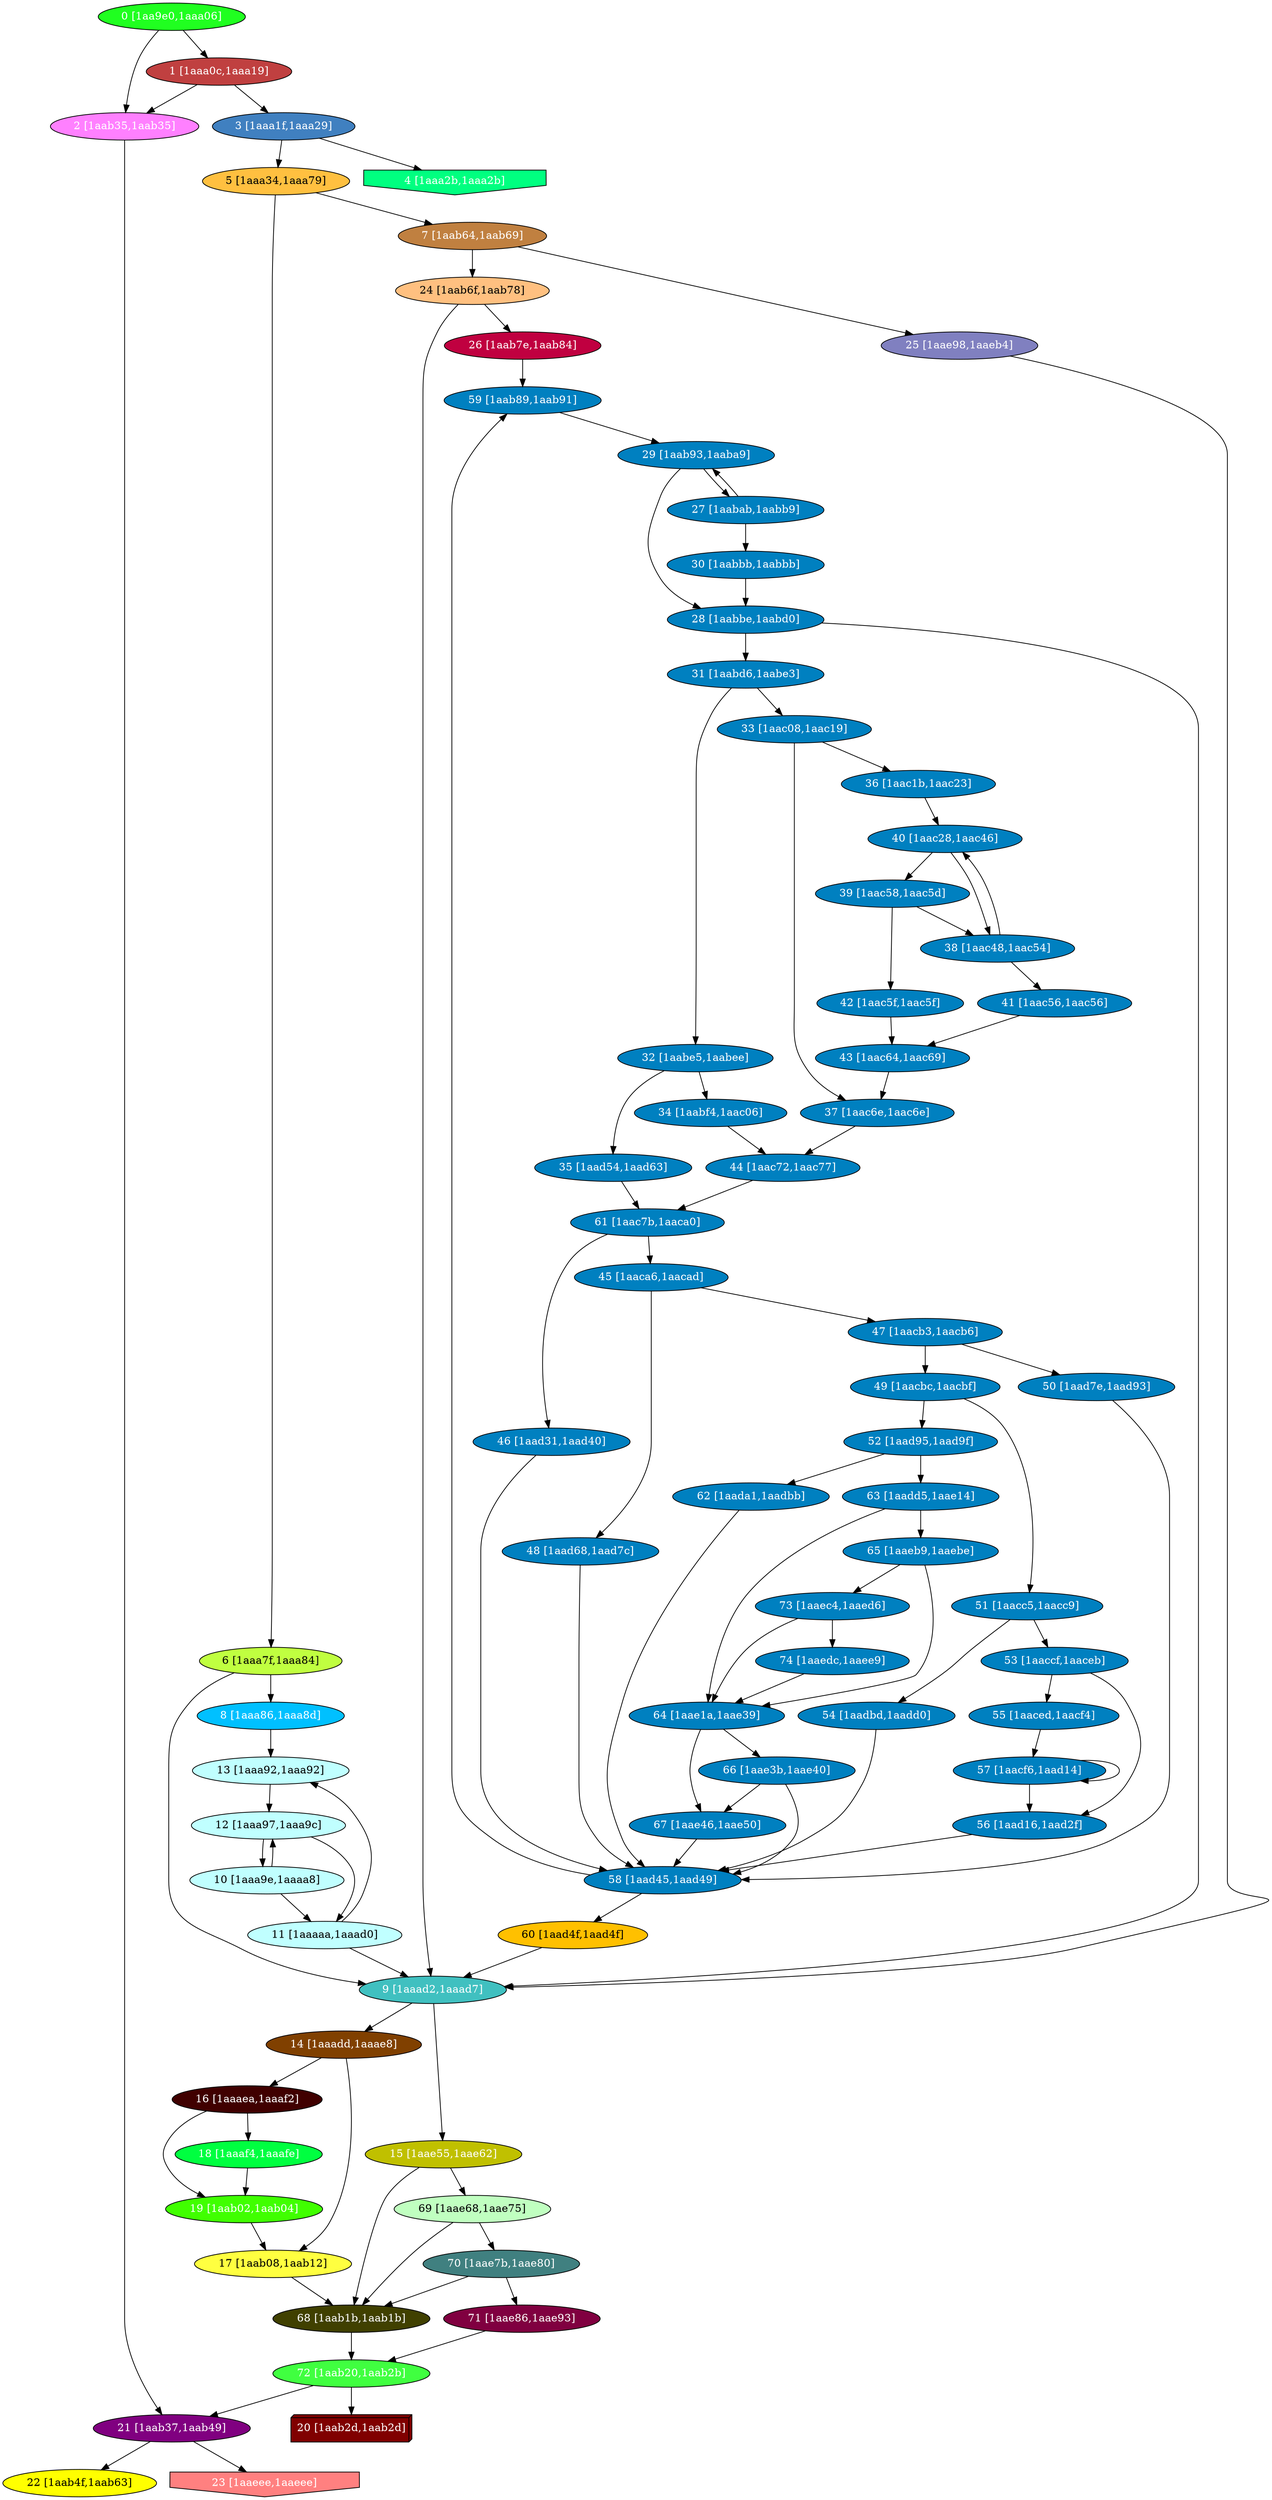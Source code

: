 diGraph libnss3{
	libnss3_0  [style=filled fillcolor="#20FF20" fontcolor="#ffffff" shape=oval label="0 [1aa9e0,1aaa06]"]
	libnss3_1  [style=filled fillcolor="#C04040" fontcolor="#ffffff" shape=oval label="1 [1aaa0c,1aaa19]"]
	libnss3_2  [style=filled fillcolor="#FF80FF" fontcolor="#ffffff" shape=oval label="2 [1aab35,1aab35]"]
	libnss3_3  [style=filled fillcolor="#4080C0" fontcolor="#ffffff" shape=oval label="3 [1aaa1f,1aaa29]"]
	libnss3_4  [style=filled fillcolor="#00FF80" fontcolor="#ffffff" shape=invhouse label="4 [1aaa2b,1aaa2b]"]
	libnss3_5  [style=filled fillcolor="#FFC040" fontcolor="#000000" shape=oval label="5 [1aaa34,1aaa79]"]
	libnss3_6  [style=filled fillcolor="#C0FF40" fontcolor="#000000" shape=oval label="6 [1aaa7f,1aaa84]"]
	libnss3_7  [style=filled fillcolor="#C08040" fontcolor="#ffffff" shape=oval label="7 [1aab64,1aab69]"]
	libnss3_8  [style=filled fillcolor="#00C0FF" fontcolor="#ffffff" shape=oval label="8 [1aaa86,1aaa8d]"]
	libnss3_9  [style=filled fillcolor="#40C0C0" fontcolor="#ffffff" shape=oval label="9 [1aaad2,1aaad7]"]
	libnss3_a  [style=filled fillcolor="#C0FFFF" fontcolor="#000000" shape=oval label="10 [1aaa9e,1aaaa8]"]
	libnss3_b  [style=filled fillcolor="#C0FFFF" fontcolor="#000000" shape=oval label="11 [1aaaaa,1aaad0]"]
	libnss3_c  [style=filled fillcolor="#C0FFFF" fontcolor="#000000" shape=oval label="12 [1aaa97,1aaa9c]"]
	libnss3_d  [style=filled fillcolor="#C0FFFF" fontcolor="#000000" shape=oval label="13 [1aaa92,1aaa92]"]
	libnss3_e  [style=filled fillcolor="#804000" fontcolor="#ffffff" shape=oval label="14 [1aaadd,1aaae8]"]
	libnss3_f  [style=filled fillcolor="#C0C000" fontcolor="#ffffff" shape=oval label="15 [1aae55,1aae62]"]
	libnss3_10  [style=filled fillcolor="#400000" fontcolor="#ffffff" shape=oval label="16 [1aaaea,1aaaf2]"]
	libnss3_11  [style=filled fillcolor="#FFFF40" fontcolor="#000000" shape=oval label="17 [1aab08,1aab12]"]
	libnss3_12  [style=filled fillcolor="#00FF40" fontcolor="#ffffff" shape=oval label="18 [1aaaf4,1aaafe]"]
	libnss3_13  [style=filled fillcolor="#40FF00" fontcolor="#ffffff" shape=oval label="19 [1aab02,1aab04]"]
	libnss3_14  [style=filled fillcolor="#800000" fontcolor="#ffffff" shape=box3d label="20 [1aab2d,1aab2d]"]
	libnss3_15  [style=filled fillcolor="#800080" fontcolor="#ffffff" shape=oval label="21 [1aab37,1aab49]"]
	libnss3_16  [style=filled fillcolor="#FFFF00" fontcolor="#000000" shape=oval label="22 [1aab4f,1aab63]"]
	libnss3_17  [style=filled fillcolor="#FF8080" fontcolor="#ffffff" shape=invhouse label="23 [1aaeee,1aaeee]"]
	libnss3_18  [style=filled fillcolor="#FFC080" fontcolor="#000000" shape=oval label="24 [1aab6f,1aab78]"]
	libnss3_19  [style=filled fillcolor="#8080C0" fontcolor="#ffffff" shape=oval label="25 [1aae98,1aaeb4]"]
	libnss3_1a  [style=filled fillcolor="#C00040" fontcolor="#ffffff" shape=oval label="26 [1aab7e,1aab84]"]
	libnss3_1b  [style=filled fillcolor="#0080C0" fontcolor="#ffffff" shape=oval label="27 [1aabab,1aabb9]"]
	libnss3_1c  [style=filled fillcolor="#0080C0" fontcolor="#ffffff" shape=oval label="28 [1aabbe,1aabd0]"]
	libnss3_1d  [style=filled fillcolor="#0080C0" fontcolor="#ffffff" shape=oval label="29 [1aab93,1aaba9]"]
	libnss3_1e  [style=filled fillcolor="#0080C0" fontcolor="#ffffff" shape=oval label="30 [1aabbb,1aabbb]"]
	libnss3_1f  [style=filled fillcolor="#0080C0" fontcolor="#ffffff" shape=oval label="31 [1aabd6,1aabe3]"]
	libnss3_20  [style=filled fillcolor="#0080C0" fontcolor="#ffffff" shape=oval label="32 [1aabe5,1aabee]"]
	libnss3_21  [style=filled fillcolor="#0080C0" fontcolor="#ffffff" shape=oval label="33 [1aac08,1aac19]"]
	libnss3_22  [style=filled fillcolor="#0080C0" fontcolor="#ffffff" shape=oval label="34 [1aabf4,1aac06]"]
	libnss3_23  [style=filled fillcolor="#0080C0" fontcolor="#ffffff" shape=oval label="35 [1aad54,1aad63]"]
	libnss3_24  [style=filled fillcolor="#0080C0" fontcolor="#ffffff" shape=oval label="36 [1aac1b,1aac23]"]
	libnss3_25  [style=filled fillcolor="#0080C0" fontcolor="#ffffff" shape=oval label="37 [1aac6e,1aac6e]"]
	libnss3_26  [style=filled fillcolor="#0080C0" fontcolor="#ffffff" shape=oval label="38 [1aac48,1aac54]"]
	libnss3_27  [style=filled fillcolor="#0080C0" fontcolor="#ffffff" shape=oval label="39 [1aac58,1aac5d]"]
	libnss3_28  [style=filled fillcolor="#0080C0" fontcolor="#ffffff" shape=oval label="40 [1aac28,1aac46]"]
	libnss3_29  [style=filled fillcolor="#0080C0" fontcolor="#ffffff" shape=oval label="41 [1aac56,1aac56]"]
	libnss3_2a  [style=filled fillcolor="#0080C0" fontcolor="#ffffff" shape=oval label="42 [1aac5f,1aac5f]"]
	libnss3_2b  [style=filled fillcolor="#0080C0" fontcolor="#ffffff" shape=oval label="43 [1aac64,1aac69]"]
	libnss3_2c  [style=filled fillcolor="#0080C0" fontcolor="#ffffff" shape=oval label="44 [1aac72,1aac77]"]
	libnss3_2d  [style=filled fillcolor="#0080C0" fontcolor="#ffffff" shape=oval label="45 [1aaca6,1aacad]"]
	libnss3_2e  [style=filled fillcolor="#0080C0" fontcolor="#ffffff" shape=oval label="46 [1aad31,1aad40]"]
	libnss3_2f  [style=filled fillcolor="#0080C0" fontcolor="#ffffff" shape=oval label="47 [1aacb3,1aacb6]"]
	libnss3_30  [style=filled fillcolor="#0080C0" fontcolor="#ffffff" shape=oval label="48 [1aad68,1aad7c]"]
	libnss3_31  [style=filled fillcolor="#0080C0" fontcolor="#ffffff" shape=oval label="49 [1aacbc,1aacbf]"]
	libnss3_32  [style=filled fillcolor="#0080C0" fontcolor="#ffffff" shape=oval label="50 [1aad7e,1aad93]"]
	libnss3_33  [style=filled fillcolor="#0080C0" fontcolor="#ffffff" shape=oval label="51 [1aacc5,1aacc9]"]
	libnss3_34  [style=filled fillcolor="#0080C0" fontcolor="#ffffff" shape=oval label="52 [1aad95,1aad9f]"]
	libnss3_35  [style=filled fillcolor="#0080C0" fontcolor="#ffffff" shape=oval label="53 [1aaccf,1aaceb]"]
	libnss3_36  [style=filled fillcolor="#0080C0" fontcolor="#ffffff" shape=oval label="54 [1aadbd,1aadd0]"]
	libnss3_37  [style=filled fillcolor="#0080C0" fontcolor="#ffffff" shape=oval label="55 [1aaced,1aacf4]"]
	libnss3_38  [style=filled fillcolor="#0080C0" fontcolor="#ffffff" shape=oval label="56 [1aad16,1aad2f]"]
	libnss3_39  [style=filled fillcolor="#0080C0" fontcolor="#ffffff" shape=oval label="57 [1aacf6,1aad14]"]
	libnss3_3a  [style=filled fillcolor="#0080C0" fontcolor="#ffffff" shape=oval label="58 [1aad45,1aad49]"]
	libnss3_3b  [style=filled fillcolor="#0080C0" fontcolor="#ffffff" shape=oval label="59 [1aab89,1aab91]"]
	libnss3_3c  [style=filled fillcolor="#FFC000" fontcolor="#000000" shape=oval label="60 [1aad4f,1aad4f]"]
	libnss3_3d  [style=filled fillcolor="#0080C0" fontcolor="#ffffff" shape=oval label="61 [1aac7b,1aaca0]"]
	libnss3_3e  [style=filled fillcolor="#0080C0" fontcolor="#ffffff" shape=oval label="62 [1aada1,1aadbb]"]
	libnss3_3f  [style=filled fillcolor="#0080C0" fontcolor="#ffffff" shape=oval label="63 [1aadd5,1aae14]"]
	libnss3_40  [style=filled fillcolor="#0080C0" fontcolor="#ffffff" shape=oval label="64 [1aae1a,1aae39]"]
	libnss3_41  [style=filled fillcolor="#0080C0" fontcolor="#ffffff" shape=oval label="65 [1aaeb9,1aaebe]"]
	libnss3_42  [style=filled fillcolor="#0080C0" fontcolor="#ffffff" shape=oval label="66 [1aae3b,1aae40]"]
	libnss3_43  [style=filled fillcolor="#0080C0" fontcolor="#ffffff" shape=oval label="67 [1aae46,1aae50]"]
	libnss3_44  [style=filled fillcolor="#404000" fontcolor="#ffffff" shape=oval label="68 [1aab1b,1aab1b]"]
	libnss3_45  [style=filled fillcolor="#C0FFC0" fontcolor="#000000" shape=oval label="69 [1aae68,1aae75]"]
	libnss3_46  [style=filled fillcolor="#408080" fontcolor="#ffffff" shape=oval label="70 [1aae7b,1aae80]"]
	libnss3_47  [style=filled fillcolor="#800040" fontcolor="#ffffff" shape=oval label="71 [1aae86,1aae93]"]
	libnss3_48  [style=filled fillcolor="#40FF40" fontcolor="#ffffff" shape=oval label="72 [1aab20,1aab2b]"]
	libnss3_49  [style=filled fillcolor="#0080C0" fontcolor="#ffffff" shape=oval label="73 [1aaec4,1aaed6]"]
	libnss3_4a  [style=filled fillcolor="#0080C0" fontcolor="#ffffff" shape=oval label="74 [1aaedc,1aaee9]"]

	libnss3_0 -> libnss3_1
	libnss3_0 -> libnss3_2
	libnss3_1 -> libnss3_2
	libnss3_1 -> libnss3_3
	libnss3_2 -> libnss3_15
	libnss3_3 -> libnss3_4
	libnss3_3 -> libnss3_5
	libnss3_5 -> libnss3_6
	libnss3_5 -> libnss3_7
	libnss3_6 -> libnss3_8
	libnss3_6 -> libnss3_9
	libnss3_7 -> libnss3_18
	libnss3_7 -> libnss3_19
	libnss3_8 -> libnss3_d
	libnss3_9 -> libnss3_e
	libnss3_9 -> libnss3_f
	libnss3_a -> libnss3_b
	libnss3_a -> libnss3_c
	libnss3_b -> libnss3_9
	libnss3_b -> libnss3_d
	libnss3_c -> libnss3_a
	libnss3_c -> libnss3_b
	libnss3_d -> libnss3_c
	libnss3_e -> libnss3_10
	libnss3_e -> libnss3_11
	libnss3_f -> libnss3_44
	libnss3_f -> libnss3_45
	libnss3_10 -> libnss3_12
	libnss3_10 -> libnss3_13
	libnss3_11 -> libnss3_44
	libnss3_12 -> libnss3_13
	libnss3_13 -> libnss3_11
	libnss3_15 -> libnss3_16
	libnss3_15 -> libnss3_17
	libnss3_18 -> libnss3_9
	libnss3_18 -> libnss3_1a
	libnss3_19 -> libnss3_9
	libnss3_1a -> libnss3_3b
	libnss3_1b -> libnss3_1d
	libnss3_1b -> libnss3_1e
	libnss3_1c -> libnss3_9
	libnss3_1c -> libnss3_1f
	libnss3_1d -> libnss3_1b
	libnss3_1d -> libnss3_1c
	libnss3_1e -> libnss3_1c
	libnss3_1f -> libnss3_20
	libnss3_1f -> libnss3_21
	libnss3_20 -> libnss3_22
	libnss3_20 -> libnss3_23
	libnss3_21 -> libnss3_24
	libnss3_21 -> libnss3_25
	libnss3_22 -> libnss3_2c
	libnss3_23 -> libnss3_3d
	libnss3_24 -> libnss3_28
	libnss3_25 -> libnss3_2c
	libnss3_26 -> libnss3_28
	libnss3_26 -> libnss3_29
	libnss3_27 -> libnss3_26
	libnss3_27 -> libnss3_2a
	libnss3_28 -> libnss3_26
	libnss3_28 -> libnss3_27
	libnss3_29 -> libnss3_2b
	libnss3_2a -> libnss3_2b
	libnss3_2b -> libnss3_25
	libnss3_2c -> libnss3_3d
	libnss3_2d -> libnss3_2f
	libnss3_2d -> libnss3_30
	libnss3_2e -> libnss3_3a
	libnss3_2f -> libnss3_31
	libnss3_2f -> libnss3_32
	libnss3_30 -> libnss3_3a
	libnss3_31 -> libnss3_33
	libnss3_31 -> libnss3_34
	libnss3_32 -> libnss3_3a
	libnss3_33 -> libnss3_35
	libnss3_33 -> libnss3_36
	libnss3_34 -> libnss3_3e
	libnss3_34 -> libnss3_3f
	libnss3_35 -> libnss3_37
	libnss3_35 -> libnss3_38
	libnss3_36 -> libnss3_3a
	libnss3_37 -> libnss3_39
	libnss3_38 -> libnss3_3a
	libnss3_39 -> libnss3_38
	libnss3_39 -> libnss3_39
	libnss3_3a -> libnss3_3b
	libnss3_3a -> libnss3_3c
	libnss3_3b -> libnss3_1d
	libnss3_3c -> libnss3_9
	libnss3_3d -> libnss3_2d
	libnss3_3d -> libnss3_2e
	libnss3_3e -> libnss3_3a
	libnss3_3f -> libnss3_40
	libnss3_3f -> libnss3_41
	libnss3_40 -> libnss3_42
	libnss3_40 -> libnss3_43
	libnss3_41 -> libnss3_40
	libnss3_41 -> libnss3_49
	libnss3_42 -> libnss3_3a
	libnss3_42 -> libnss3_43
	libnss3_43 -> libnss3_3a
	libnss3_44 -> libnss3_48
	libnss3_45 -> libnss3_44
	libnss3_45 -> libnss3_46
	libnss3_46 -> libnss3_44
	libnss3_46 -> libnss3_47
	libnss3_47 -> libnss3_48
	libnss3_48 -> libnss3_14
	libnss3_48 -> libnss3_15
	libnss3_49 -> libnss3_40
	libnss3_49 -> libnss3_4a
	libnss3_4a -> libnss3_40
}